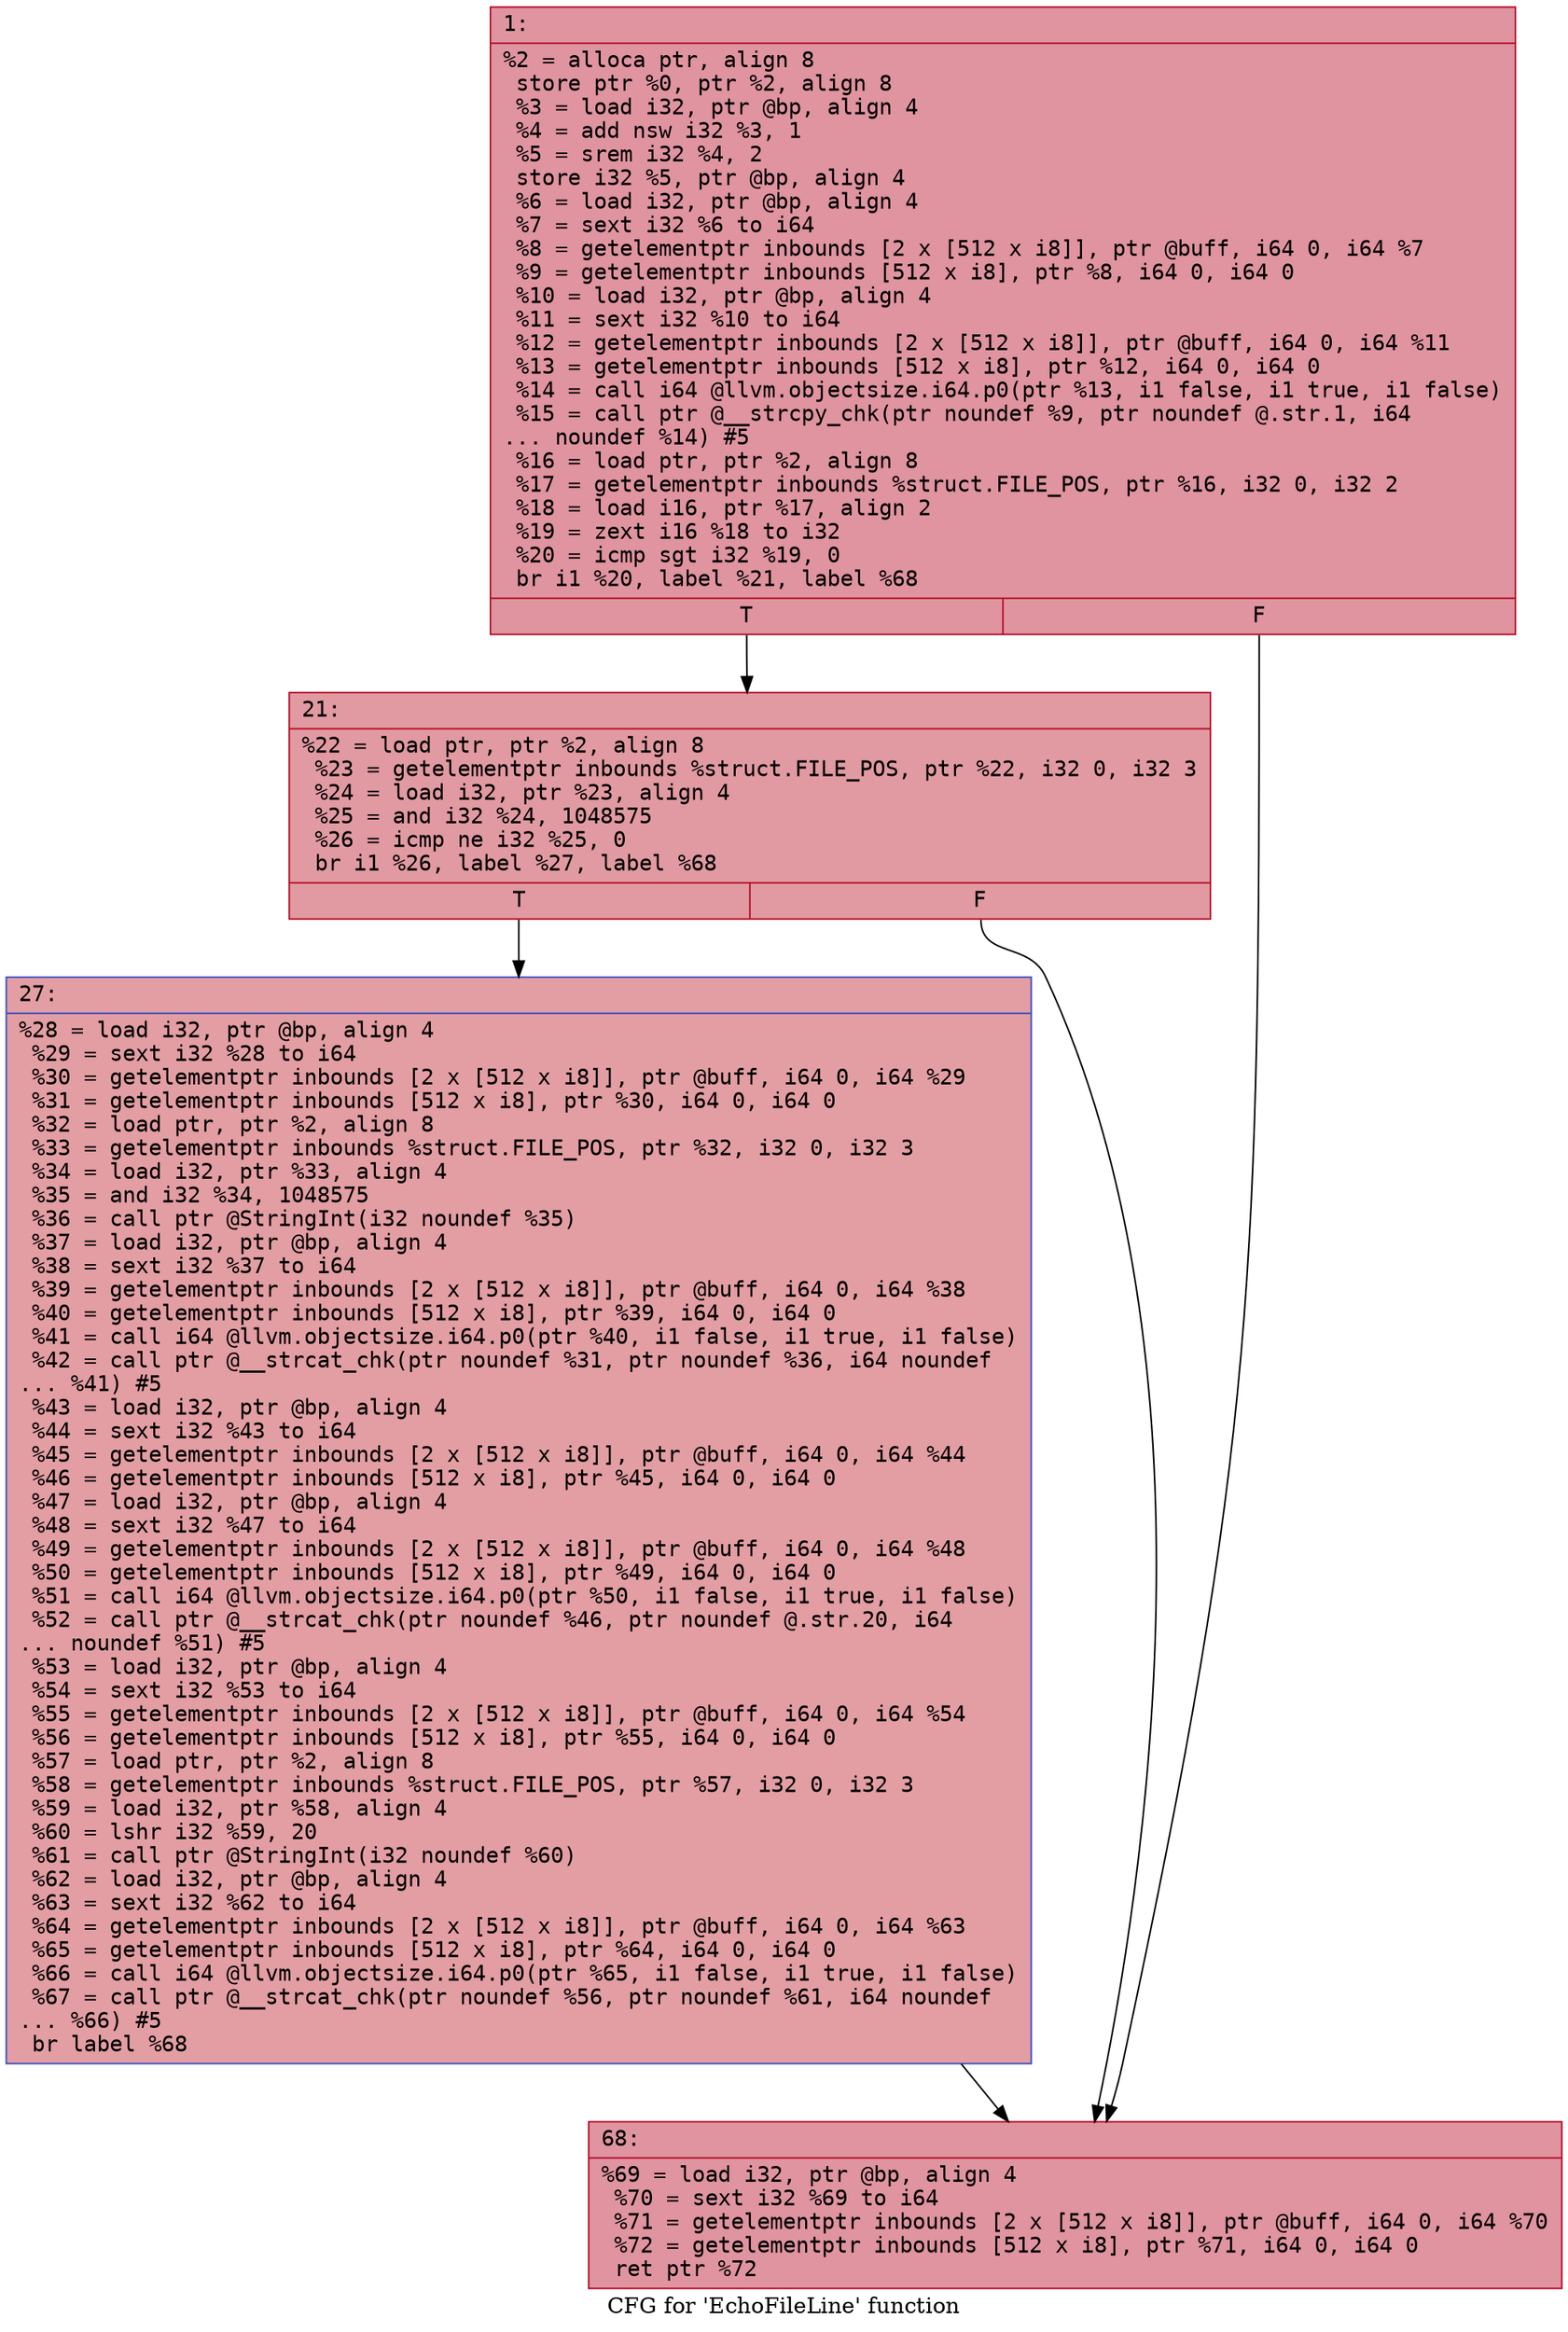 digraph "CFG for 'EchoFileLine' function" {
	label="CFG for 'EchoFileLine' function";

	Node0x60000399b340 [shape=record,color="#b70d28ff", style=filled, fillcolor="#b70d2870" fontname="Courier",label="{1:\l|  %2 = alloca ptr, align 8\l  store ptr %0, ptr %2, align 8\l  %3 = load i32, ptr @bp, align 4\l  %4 = add nsw i32 %3, 1\l  %5 = srem i32 %4, 2\l  store i32 %5, ptr @bp, align 4\l  %6 = load i32, ptr @bp, align 4\l  %7 = sext i32 %6 to i64\l  %8 = getelementptr inbounds [2 x [512 x i8]], ptr @buff, i64 0, i64 %7\l  %9 = getelementptr inbounds [512 x i8], ptr %8, i64 0, i64 0\l  %10 = load i32, ptr @bp, align 4\l  %11 = sext i32 %10 to i64\l  %12 = getelementptr inbounds [2 x [512 x i8]], ptr @buff, i64 0, i64 %11\l  %13 = getelementptr inbounds [512 x i8], ptr %12, i64 0, i64 0\l  %14 = call i64 @llvm.objectsize.i64.p0(ptr %13, i1 false, i1 true, i1 false)\l  %15 = call ptr @__strcpy_chk(ptr noundef %9, ptr noundef @.str.1, i64\l... noundef %14) #5\l  %16 = load ptr, ptr %2, align 8\l  %17 = getelementptr inbounds %struct.FILE_POS, ptr %16, i32 0, i32 2\l  %18 = load i16, ptr %17, align 2\l  %19 = zext i16 %18 to i32\l  %20 = icmp sgt i32 %19, 0\l  br i1 %20, label %21, label %68\l|{<s0>T|<s1>F}}"];
	Node0x60000399b340:s0 -> Node0x60000399b390[tooltip="1 -> 21\nProbability 62.50%" ];
	Node0x60000399b340:s1 -> Node0x60000399b430[tooltip="1 -> 68\nProbability 37.50%" ];
	Node0x60000399b390 [shape=record,color="#b70d28ff", style=filled, fillcolor="#bb1b2c70" fontname="Courier",label="{21:\l|  %22 = load ptr, ptr %2, align 8\l  %23 = getelementptr inbounds %struct.FILE_POS, ptr %22, i32 0, i32 3\l  %24 = load i32, ptr %23, align 4\l  %25 = and i32 %24, 1048575\l  %26 = icmp ne i32 %25, 0\l  br i1 %26, label %27, label %68\l|{<s0>T|<s1>F}}"];
	Node0x60000399b390:s0 -> Node0x60000399b3e0[tooltip="21 -> 27\nProbability 62.50%" ];
	Node0x60000399b390:s1 -> Node0x60000399b430[tooltip="21 -> 68\nProbability 37.50%" ];
	Node0x60000399b3e0 [shape=record,color="#3d50c3ff", style=filled, fillcolor="#be242e70" fontname="Courier",label="{27:\l|  %28 = load i32, ptr @bp, align 4\l  %29 = sext i32 %28 to i64\l  %30 = getelementptr inbounds [2 x [512 x i8]], ptr @buff, i64 0, i64 %29\l  %31 = getelementptr inbounds [512 x i8], ptr %30, i64 0, i64 0\l  %32 = load ptr, ptr %2, align 8\l  %33 = getelementptr inbounds %struct.FILE_POS, ptr %32, i32 0, i32 3\l  %34 = load i32, ptr %33, align 4\l  %35 = and i32 %34, 1048575\l  %36 = call ptr @StringInt(i32 noundef %35)\l  %37 = load i32, ptr @bp, align 4\l  %38 = sext i32 %37 to i64\l  %39 = getelementptr inbounds [2 x [512 x i8]], ptr @buff, i64 0, i64 %38\l  %40 = getelementptr inbounds [512 x i8], ptr %39, i64 0, i64 0\l  %41 = call i64 @llvm.objectsize.i64.p0(ptr %40, i1 false, i1 true, i1 false)\l  %42 = call ptr @__strcat_chk(ptr noundef %31, ptr noundef %36, i64 noundef\l... %41) #5\l  %43 = load i32, ptr @bp, align 4\l  %44 = sext i32 %43 to i64\l  %45 = getelementptr inbounds [2 x [512 x i8]], ptr @buff, i64 0, i64 %44\l  %46 = getelementptr inbounds [512 x i8], ptr %45, i64 0, i64 0\l  %47 = load i32, ptr @bp, align 4\l  %48 = sext i32 %47 to i64\l  %49 = getelementptr inbounds [2 x [512 x i8]], ptr @buff, i64 0, i64 %48\l  %50 = getelementptr inbounds [512 x i8], ptr %49, i64 0, i64 0\l  %51 = call i64 @llvm.objectsize.i64.p0(ptr %50, i1 false, i1 true, i1 false)\l  %52 = call ptr @__strcat_chk(ptr noundef %46, ptr noundef @.str.20, i64\l... noundef %51) #5\l  %53 = load i32, ptr @bp, align 4\l  %54 = sext i32 %53 to i64\l  %55 = getelementptr inbounds [2 x [512 x i8]], ptr @buff, i64 0, i64 %54\l  %56 = getelementptr inbounds [512 x i8], ptr %55, i64 0, i64 0\l  %57 = load ptr, ptr %2, align 8\l  %58 = getelementptr inbounds %struct.FILE_POS, ptr %57, i32 0, i32 3\l  %59 = load i32, ptr %58, align 4\l  %60 = lshr i32 %59, 20\l  %61 = call ptr @StringInt(i32 noundef %60)\l  %62 = load i32, ptr @bp, align 4\l  %63 = sext i32 %62 to i64\l  %64 = getelementptr inbounds [2 x [512 x i8]], ptr @buff, i64 0, i64 %63\l  %65 = getelementptr inbounds [512 x i8], ptr %64, i64 0, i64 0\l  %66 = call i64 @llvm.objectsize.i64.p0(ptr %65, i1 false, i1 true, i1 false)\l  %67 = call ptr @__strcat_chk(ptr noundef %56, ptr noundef %61, i64 noundef\l... %66) #5\l  br label %68\l}"];
	Node0x60000399b3e0 -> Node0x60000399b430[tooltip="27 -> 68\nProbability 100.00%" ];
	Node0x60000399b430 [shape=record,color="#b70d28ff", style=filled, fillcolor="#b70d2870" fontname="Courier",label="{68:\l|  %69 = load i32, ptr @bp, align 4\l  %70 = sext i32 %69 to i64\l  %71 = getelementptr inbounds [2 x [512 x i8]], ptr @buff, i64 0, i64 %70\l  %72 = getelementptr inbounds [512 x i8], ptr %71, i64 0, i64 0\l  ret ptr %72\l}"];
}
